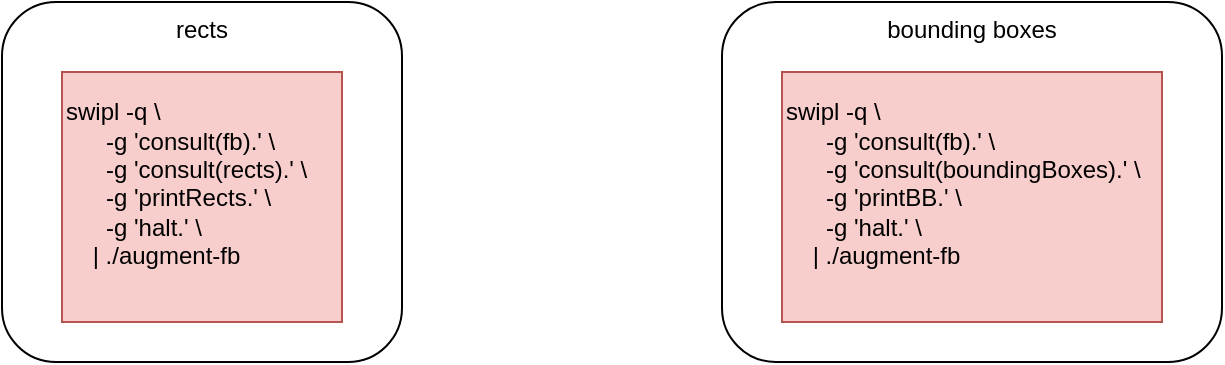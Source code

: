 <mxfile version="14.6.13" type="device"><diagram id="4-544yzEc4u4IAjOFwbp" name="Details"><mxGraphModel dx="1106" dy="806" grid="1" gridSize="10" guides="1" tooltips="1" connect="1" arrows="1" fold="1" page="1" pageScale="1" pageWidth="1100" pageHeight="850" math="0" shadow="0"><root><mxCell id="0"/><mxCell id="1" parent="0"/><mxCell id="On2t8Sm75D8rSYa2tGV4-2" value="rects" style="rounded=1;whiteSpace=wrap;html=1;verticalAlign=top;" vertex="1" parent="1"><mxGeometry x="160" y="160" width="200" height="180" as="geometry"/></mxCell><mxCell id="On2t8Sm75D8rSYa2tGV4-3" value="&lt;div&gt;swipl -q \&lt;/div&gt;&lt;div&gt;&amp;nbsp; &amp;nbsp; &amp;nbsp; -g 'consult(fb).' \&lt;/div&gt;&lt;div&gt;&amp;nbsp; &amp;nbsp; &amp;nbsp; -g 'consult(rects).' \&lt;/div&gt;&lt;div&gt;&amp;nbsp; &amp;nbsp; &amp;nbsp; -g 'printRects.' \&lt;/div&gt;&lt;div&gt;&amp;nbsp; &amp;nbsp; &amp;nbsp; -g 'halt.' \&lt;/div&gt;&lt;div&gt;&amp;nbsp; &amp;nbsp; | ./augment-fb&lt;/div&gt;&lt;div&gt;&lt;br&gt;&lt;/div&gt;" style="rounded=0;whiteSpace=wrap;html=1;align=left;fillColor=#f8cecc;strokeColor=#b85450;" vertex="1" parent="1"><mxGeometry x="190" y="195" width="140" height="125" as="geometry"/></mxCell><mxCell id="On2t8Sm75D8rSYa2tGV4-4" value="bounding boxes" style="rounded=1;whiteSpace=wrap;html=1;verticalAlign=top;" vertex="1" parent="1"><mxGeometry x="520" y="160" width="250" height="180" as="geometry"/></mxCell><mxCell id="On2t8Sm75D8rSYa2tGV4-5" value="&lt;div&gt;&lt;div&gt;swipl -q \&lt;/div&gt;&lt;div&gt;&amp;nbsp; &amp;nbsp; &amp;nbsp; -g 'consult(fb).' \&lt;/div&gt;&lt;div&gt;&amp;nbsp; &amp;nbsp; &amp;nbsp; -g 'consult(boundingBoxes).' \&lt;/div&gt;&lt;div&gt;&amp;nbsp; &amp;nbsp; &amp;nbsp; -g 'printBB.' \&lt;/div&gt;&lt;div&gt;&amp;nbsp; &amp;nbsp; &amp;nbsp; -g 'halt.' \&lt;/div&gt;&lt;div&gt;&amp;nbsp; &amp;nbsp; | ./augment-fb&lt;/div&gt;&lt;div&gt;&lt;br&gt;&lt;/div&gt;&lt;/div&gt;" style="rounded=0;whiteSpace=wrap;html=1;align=left;fillColor=#f8cecc;strokeColor=#b85450;" vertex="1" parent="1"><mxGeometry x="550" y="195" width="190" height="125" as="geometry"/></mxCell></root></mxGraphModel></diagram></mxfile>
